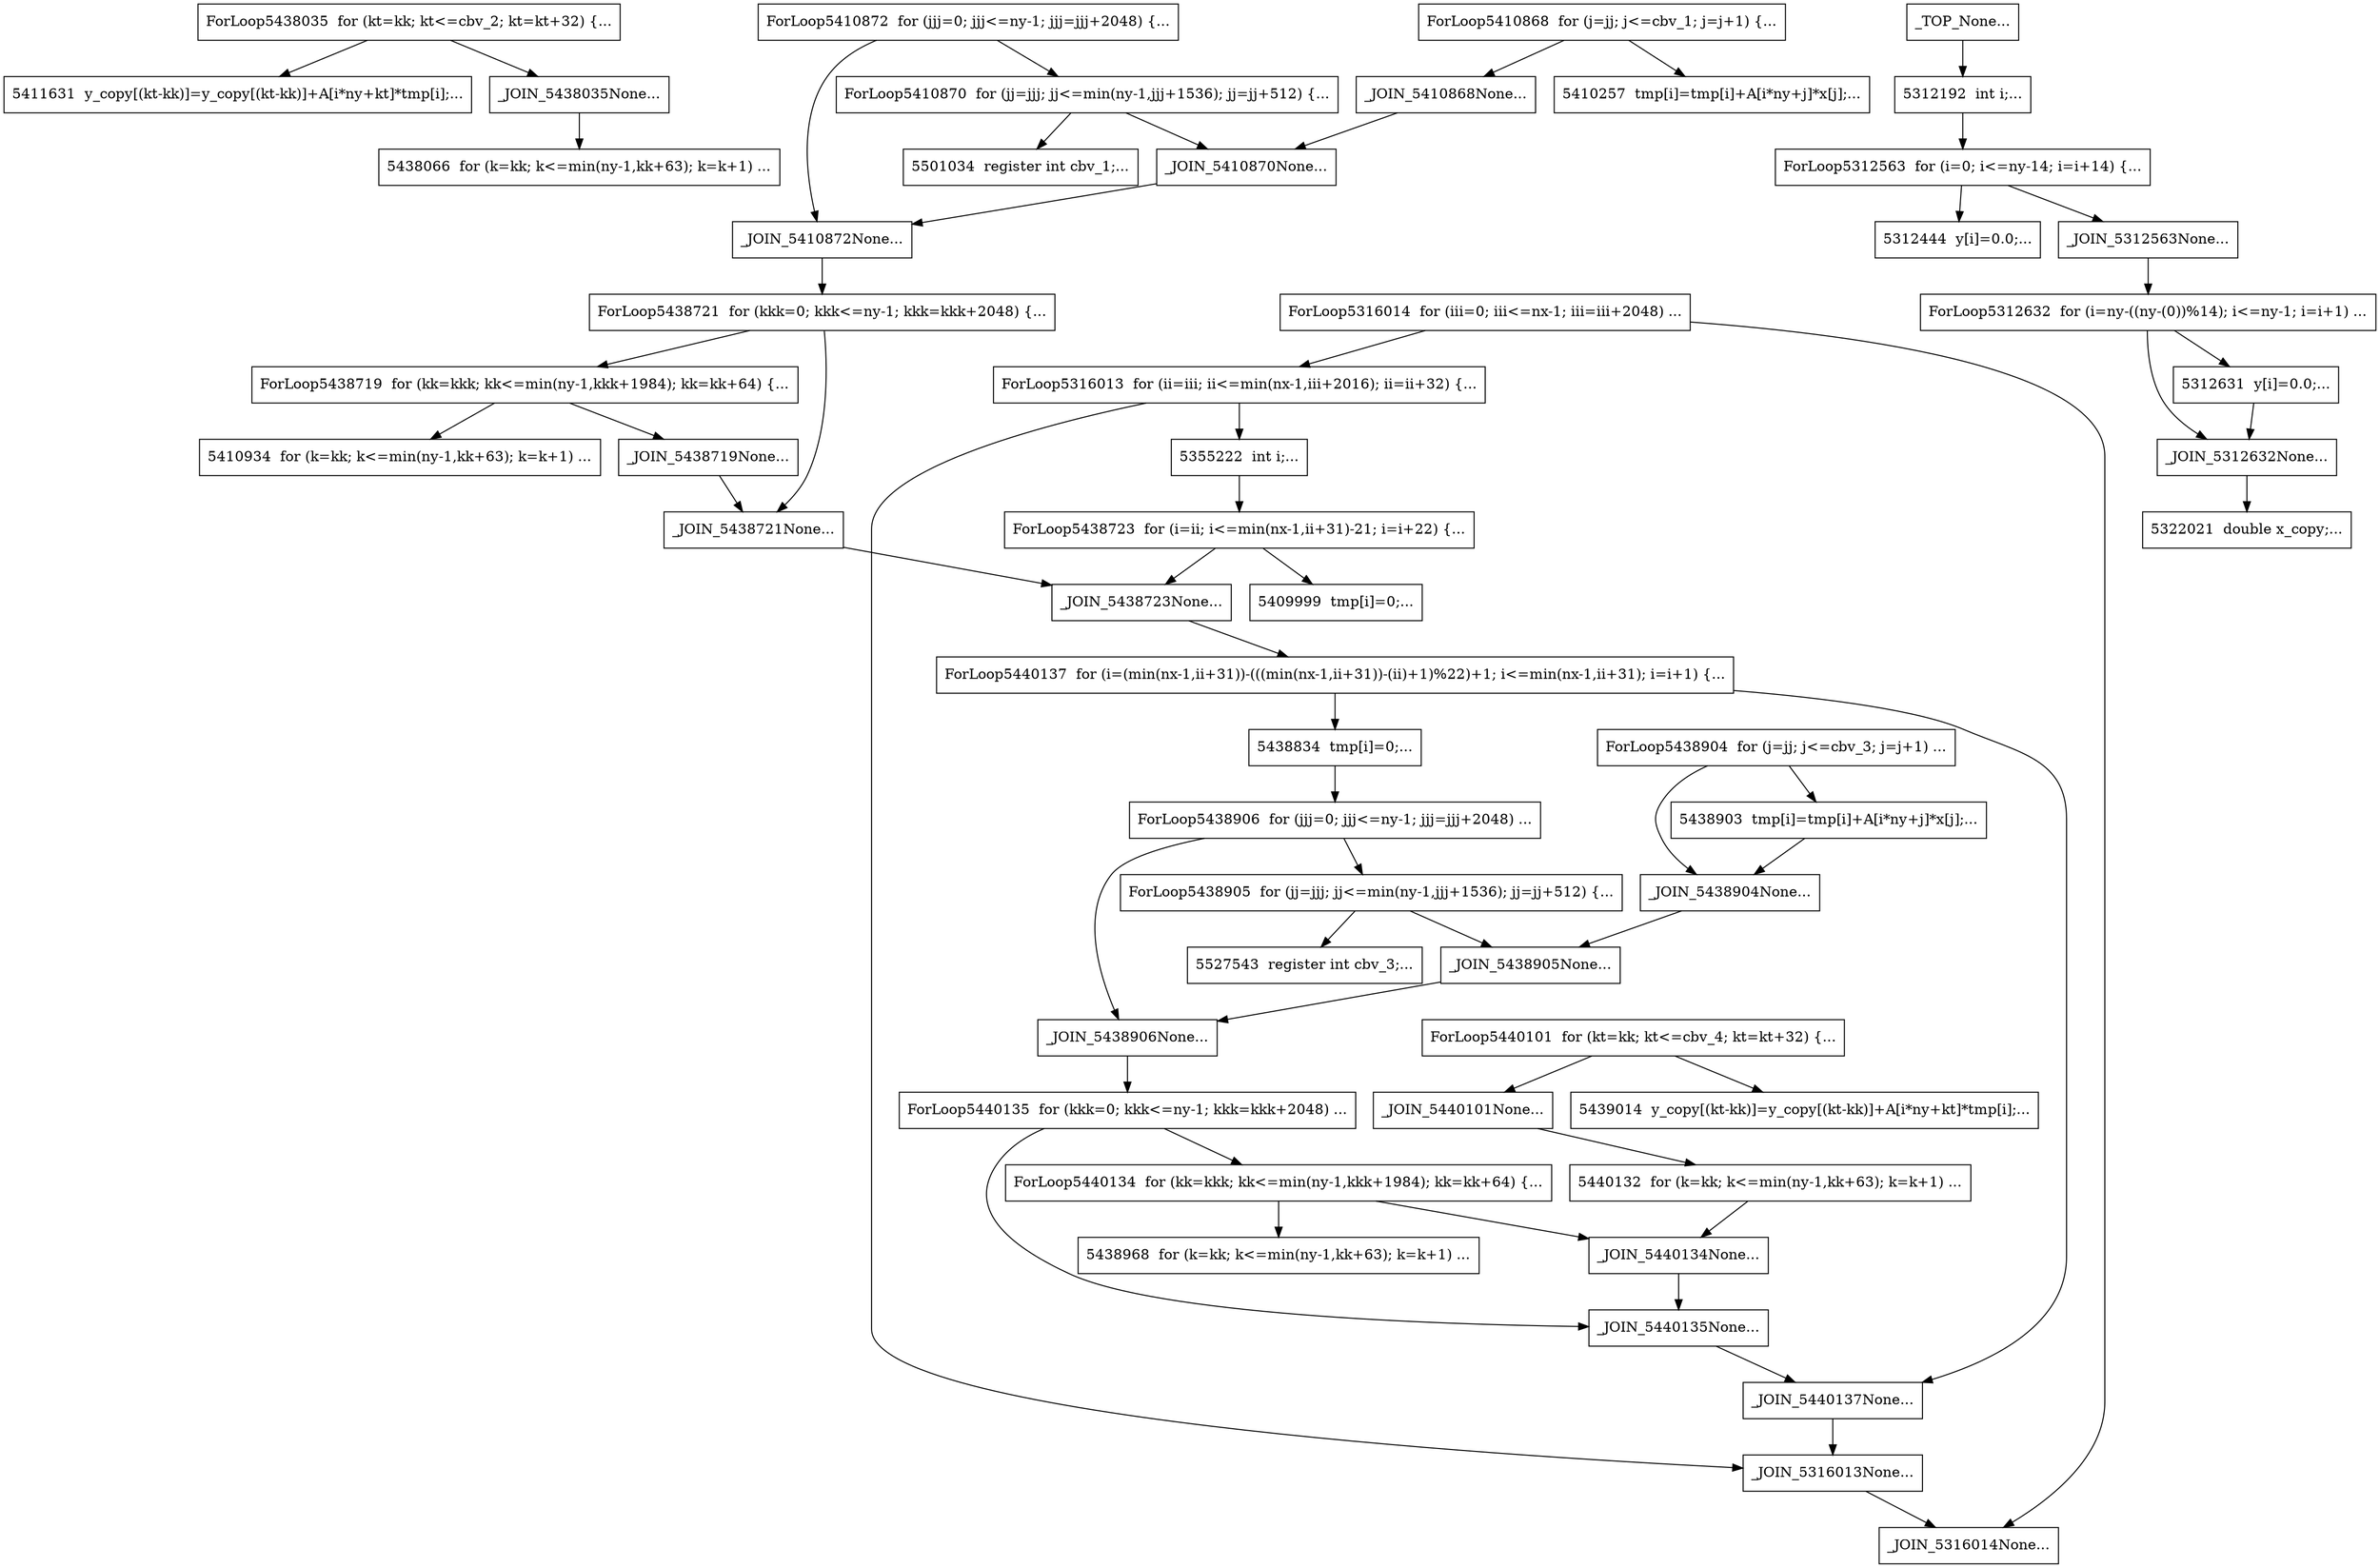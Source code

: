 digraph CFG {
	ForLoop5438035 [label="ForLoop5438035  for (kt=kk; kt<=cbv_2; kt=kt+32) {...",shape=box];
	ForLoop5438035 -> 5411631;
	ForLoop5438035 -> _JOIN_5438035;
	5501034 [label="5501034  register int cbv_1;...",shape=box];
	_JOIN_5312632 [label="_JOIN_5312632None...",shape=box];
	_JOIN_5312632 -> 5322021;
	_JOIN_5316014 [label="_JOIN_5316014None...",shape=box];
	_JOIN_5316013 [label="_JOIN_5316013None...",shape=box];
	_JOIN_5316013 -> _JOIN_5316014;
	5439014 [label="5439014  y_copy[(kt-kk)]=y_copy[(kt-kk)]+A[i*ny+kt]*tmp[i];...",shape=box];
	_JOIN_5438719 [label="_JOIN_5438719None...",shape=box];
	_JOIN_5438719 -> _JOIN_5438721;
	ForLoop5410872 [label="ForLoop5410872  for (jjj=0; jjj<=ny-1; jjj=jjj+2048) {...",shape=box];
	ForLoop5410872 -> ForLoop5410870;
	ForLoop5410872 -> _JOIN_5410872;
	ForLoop5410870 [label="ForLoop5410870  for (jj=jjj; jj<=min(ny-1,jjj+1536); jj=jj+512) {...",shape=box];
	ForLoop5410870 -> 5501034;
	ForLoop5410870 -> _JOIN_5410870;
	_JOIN_5410868 [label="_JOIN_5410868None...",shape=box];
	_JOIN_5410868 -> _JOIN_5410870;
	ForLoop5438721 [label="ForLoop5438721  for (kkk=0; kkk<=ny-1; kkk=kkk+2048) {...",shape=box];
	ForLoop5438721 -> ForLoop5438719;
	ForLoop5438721 -> _JOIN_5438721;
	ForLoop5440134 [label="ForLoop5440134  for (kk=kkk; kk<=min(ny-1,kkk+1984); kk=kk+64) {...",shape=box];
	ForLoop5440134 -> 5438968;
	ForLoop5440134 -> _JOIN_5440134;
	ForLoop5438723 [label="ForLoop5438723  for (i=ii; i<=min(nx-1,ii+31)-21; i=i+22) {...",shape=box];
	ForLoop5438723 -> 5409999;
	ForLoop5438723 -> _JOIN_5438723;
	ForLoop5440101 [label="ForLoop5440101  for (kt=kk; kt<=cbv_4; kt=kt+32) {...",shape=box];
	ForLoop5440101 -> 5439014;
	ForLoop5440101 -> _JOIN_5440101;
	5438834 [label="5438834  tmp[i]=0;...",shape=box];
	5438834 -> ForLoop5438906;
	_JOIN_5440134 [label="_JOIN_5440134None...",shape=box];
	_JOIN_5440134 -> _JOIN_5440135;
	_JOIN_5440135 [label="_JOIN_5440135None...",shape=box];
	_JOIN_5440135 -> _JOIN_5440137;
	5438968 [label="5438968  for (k=kk; k<=min(ny-1,kk+63); k=k+1) ...",shape=box];
	_TOP_ [label="_TOP_None...",shape=box];
	_TOP_ -> 5312192;
	_JOIN_5438904 [label="_JOIN_5438904None...",shape=box];
	_JOIN_5438904 -> _JOIN_5438905;
	5410257 [label="5410257  tmp[i]=tmp[i]+A[i*ny+j]*x[j];...",shape=box];
	_JOIN_5438906 [label="_JOIN_5438906None...",shape=box];
	_JOIN_5438906 -> ForLoop5440135;
	ForLoop5438904 [label="ForLoop5438904  for (j=jj; j<=cbv_3; j=j+1) ...",shape=box];
	ForLoop5438904 -> 5438903;
	ForLoop5438904 -> _JOIN_5438904;
	ForLoop5438905 [label="ForLoop5438905  for (jj=jjj; jj<=min(ny-1,jjj+1536); jj=jj+512) {...",shape=box];
	ForLoop5438905 -> 5527543;
	ForLoop5438905 -> _JOIN_5438905;
	ForLoop5438906 [label="ForLoop5438906  for (jjj=0; jjj<=ny-1; jjj=jjj+2048) ...",shape=box];
	ForLoop5438906 -> ForLoop5438905;
	ForLoop5438906 -> _JOIN_5438906;
	ForLoop5316013 [label="ForLoop5316013  for (ii=iii; ii<=min(nx-1,iii+2016); ii=ii+32) {...",shape=box];
	ForLoop5316013 -> 5355222;
	ForLoop5316013 -> _JOIN_5316013;
	5440132 [label="5440132  for (k=kk; k<=min(ny-1,kk+63); k=k+1) ...",shape=box];
	5440132 -> _JOIN_5440134;
	5527543 [label="5527543  register int cbv_3;...",shape=box];
	ForLoop5316014 [label="ForLoop5316014  for (iii=0; iii<=nx-1; iii=iii+2048) ...",shape=box];
	ForLoop5316014 -> ForLoop5316013;
	ForLoop5316014 -> _JOIN_5316014;
	_JOIN_5438721 [label="_JOIN_5438721None...",shape=box];
	_JOIN_5438721 -> _JOIN_5438723;
	_JOIN_5438723 [label="_JOIN_5438723None...",shape=box];
	_JOIN_5438723 -> ForLoop5440137;
	_JOIN_5410872 [label="_JOIN_5410872None...",shape=box];
	_JOIN_5410872 -> ForLoop5438721;
	_JOIN_5410870 [label="_JOIN_5410870None...",shape=box];
	_JOIN_5410870 -> _JOIN_5410872;
	5438903 [label="5438903  tmp[i]=tmp[i]+A[i*ny+j]*x[j];...",shape=box];
	5438903 -> _JOIN_5438904;
	5411631 [label="5411631  y_copy[(kt-kk)]=y_copy[(kt-kk)]+A[i*ny+kt]*tmp[i];...",shape=box];
	ForLoop5440135 [label="ForLoop5440135  for (kkk=0; kkk<=ny-1; kkk=kkk+2048) ...",shape=box];
	ForLoop5440135 -> ForLoop5440134;
	ForLoop5440135 -> _JOIN_5440135;
	ForLoop5410868 [label="ForLoop5410868  for (j=jj; j<=cbv_1; j=j+1) {...",shape=box];
	ForLoop5410868 -> 5410257;
	ForLoop5410868 -> _JOIN_5410868;
	5312631 [label="5312631  y[i]=0.0;...",shape=box];
	5312631 -> _JOIN_5312632;
	_JOIN_5438905 [label="_JOIN_5438905None...",shape=box];
	_JOIN_5438905 -> _JOIN_5438906;
	ForLoop5312563 [label="ForLoop5312563  for (i=0; i<=ny-14; i=i+14) {...",shape=box];
	ForLoop5312563 -> 5312444;
	ForLoop5312563 -> _JOIN_5312563;
	5410934 [label="5410934  for (k=kk; k<=min(ny-1,kk+63); k=k+1) ...",shape=box];
	ForLoop5312632 [label="ForLoop5312632  for (i=ny-((ny-(0))%14); i<=ny-1; i=i+1) ...",shape=box];
	ForLoop5312632 -> 5312631;
	ForLoop5312632 -> _JOIN_5312632;
	ForLoop5440137 [label="ForLoop5440137  for (i=(min(nx-1,ii+31))-(((min(nx-1,ii+31))-(ii)+1)%22)+1; i<=min(nx-1,ii+31); i=i+1) {...",shape=box];
	ForLoop5440137 -> 5438834;
	ForLoop5440137 -> _JOIN_5440137;
	5322021 [label="5322021  double x_copy;...",shape=box];
	_JOIN_5438035 [label="_JOIN_5438035None...",shape=box];
	_JOIN_5438035 -> 5438066;
	5355222 [label="5355222  int i;...",shape=box];
	5355222 -> ForLoop5438723;
	5312192 [label="5312192  int i;...",shape=box];
	5312192 -> ForLoop5312563;
	_JOIN_5312563 [label="_JOIN_5312563None...",shape=box];
	_JOIN_5312563 -> ForLoop5312632;
	_JOIN_5440101 [label="_JOIN_5440101None...",shape=box];
	_JOIN_5440101 -> 5440132;
	ForLoop5438719 [label="ForLoop5438719  for (kk=kkk; kk<=min(ny-1,kkk+1984); kk=kk+64) {...",shape=box];
	ForLoop5438719 -> 5410934;
	ForLoop5438719 -> _JOIN_5438719;
	5312444 [label="5312444  y[i]=0.0;...",shape=box];
	_JOIN_5440137 [label="_JOIN_5440137None...",shape=box];
	_JOIN_5440137 -> _JOIN_5316013;
	5438066 [label="5438066  for (k=kk; k<=min(ny-1,kk+63); k=k+1) ...",shape=box];
	5409999 [label="5409999  tmp[i]=0;...",shape=box];

}
